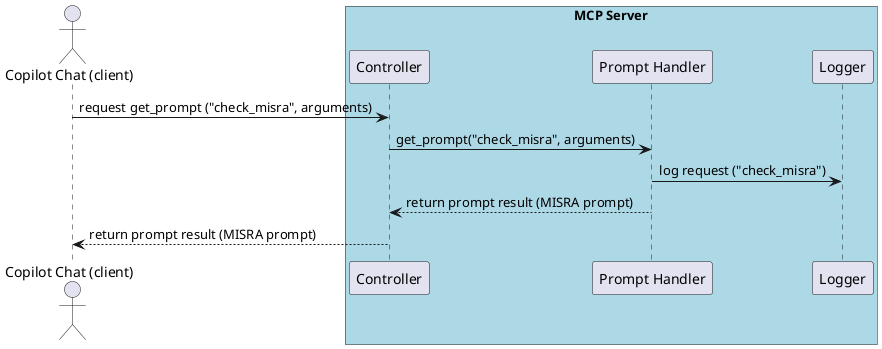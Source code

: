 @startuml
actor "Copilot Chat (client)" as copilot
box "MCP Server" #LightBlue
  participant "Controller" as controller
  participant "Prompt Handler" as promptHandler
  participant "Logger" as logger
end box

copilot -> controller : request get_prompt ("check_misra", arguments)
controller -> promptHandler : get_prompt("check_misra", arguments)
promptHandler -> logger : log request ("check_misra")
promptHandler --> controller : return prompt result (MISRA prompt)
controller --> copilot : return prompt result (MISRA prompt)
@enduml
